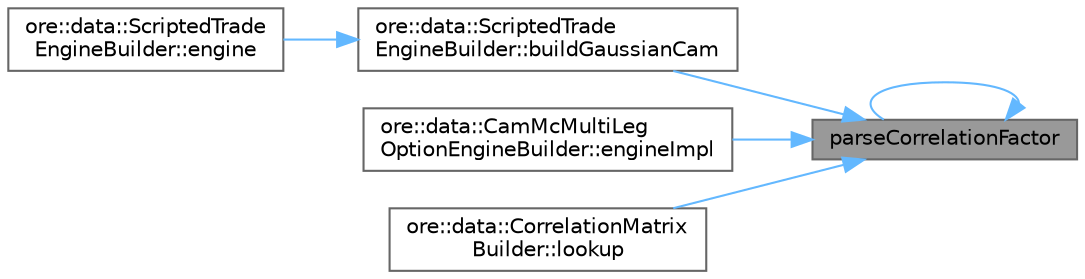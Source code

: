 digraph "parseCorrelationFactor"
{
 // INTERACTIVE_SVG=YES
 // LATEX_PDF_SIZE
  bgcolor="transparent";
  edge [fontname=Helvetica,fontsize=10,labelfontname=Helvetica,labelfontsize=10];
  node [fontname=Helvetica,fontsize=10,shape=box,height=0.2,width=0.4];
  rankdir="RL";
  Node1 [label="parseCorrelationFactor",height=0.2,width=0.4,color="gray40", fillcolor="grey60", style="filled", fontcolor="black",tooltip=" "];
  Node1 -> Node2 [dir="back",color="steelblue1",style="solid"];
  Node2 [label="ore::data::ScriptedTrade\lEngineBuilder::buildGaussianCam",height=0.2,width=0.4,color="grey40", fillcolor="white", style="filled",URL="$classore_1_1data_1_1_scripted_trade_engine_builder.html#a8f7fd6b51798363b9f87020fb40b792b",tooltip=" "];
  Node2 -> Node3 [dir="back",color="steelblue1",style="solid"];
  Node3 [label="ore::data::ScriptedTrade\lEngineBuilder::engine",height=0.2,width=0.4,color="grey40", fillcolor="white", style="filled",URL="$classore_1_1data_1_1_scripted_trade_engine_builder.html#afa7bc32050325672e45000b32d62ec0b",tooltip=" "];
  Node1 -> Node4 [dir="back",color="steelblue1",style="solid"];
  Node4 [label="ore::data::CamMcMultiLeg\lOptionEngineBuilder::engineImpl",height=0.2,width=0.4,color="grey40", fillcolor="white", style="filled",URL="$classore_1_1data_1_1_cam_mc_multi_leg_option_engine_builder.html#a9e0c22676d210fe5cbcca2b0c18c8353",tooltip=" "];
  Node1 -> Node5 [dir="back",color="steelblue1",style="solid"];
  Node5 [label="ore::data::CorrelationMatrix\lBuilder::lookup",height=0.2,width=0.4,color="grey40", fillcolor="white", style="filled",URL="$classore_1_1data_1_1_correlation_matrix_builder.html#a18569c715b7d44c816d1037d02e93e10",tooltip="Get the correlation between two factors."];
  Node1 -> Node1 [dir="back",color="steelblue1",style="solid"];
}
